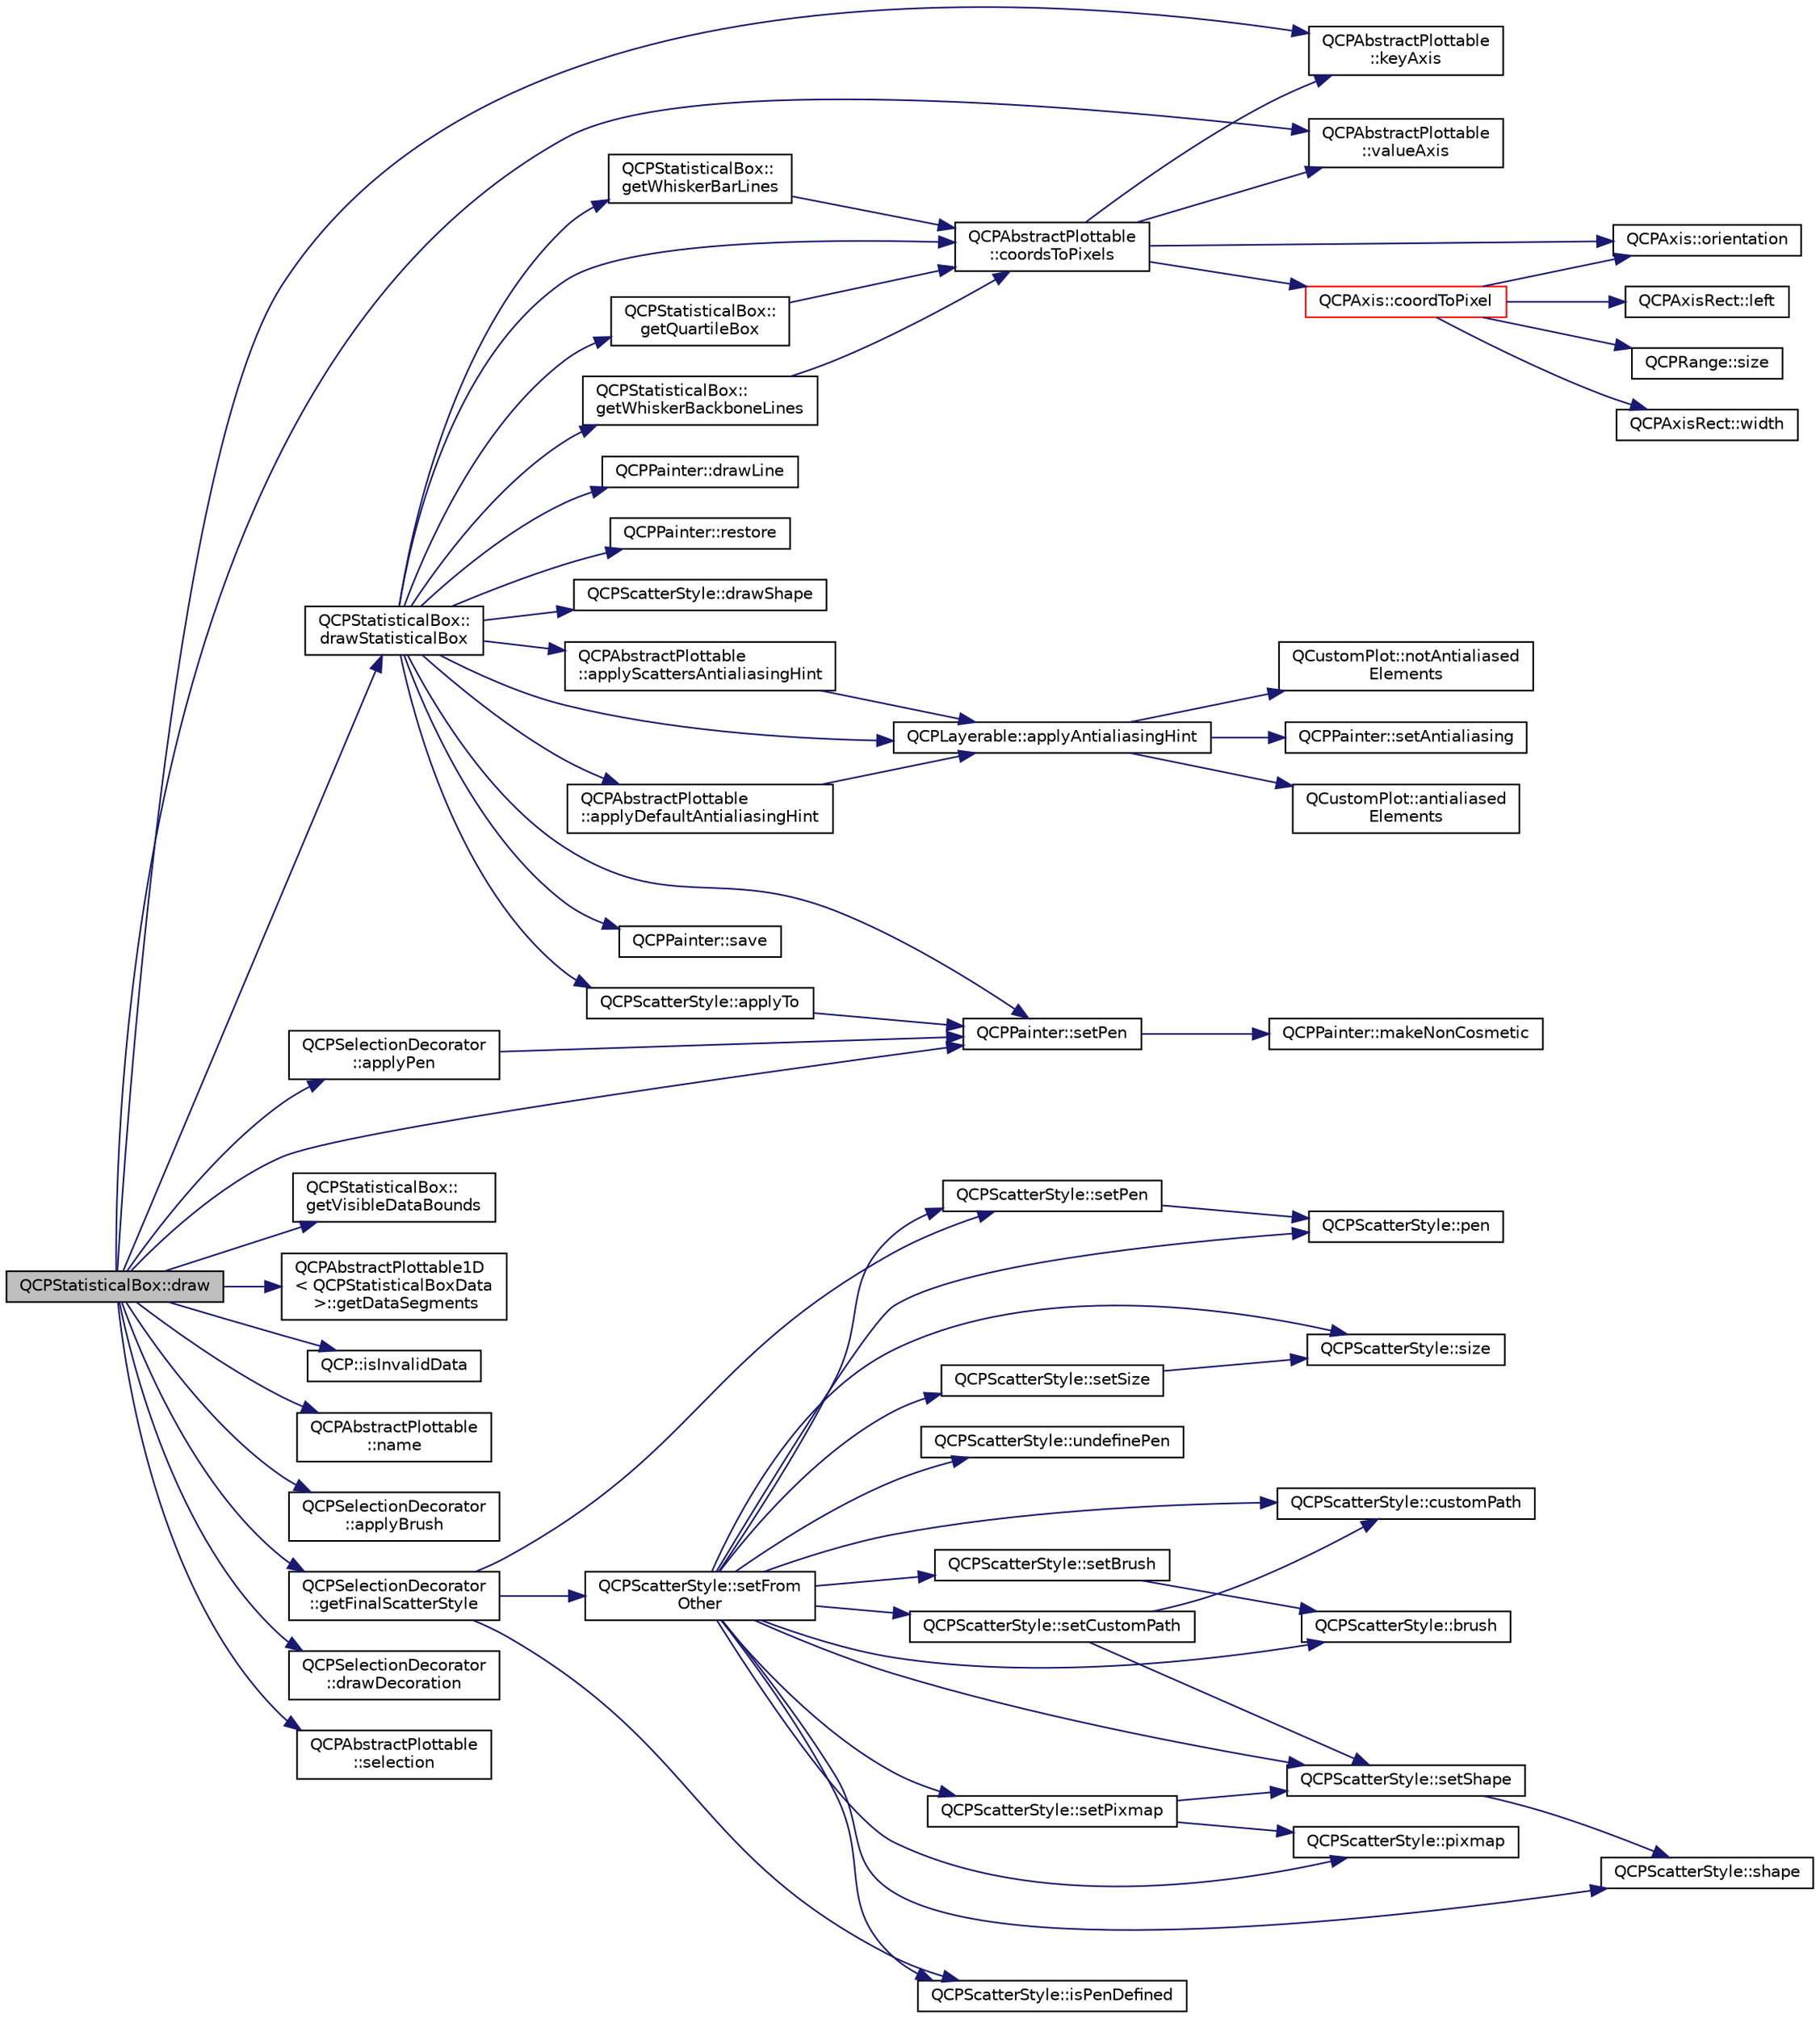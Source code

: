 digraph "QCPStatisticalBox::draw"
{
  edge [fontname="Helvetica",fontsize="10",labelfontname="Helvetica",labelfontsize="10"];
  node [fontname="Helvetica",fontsize="10",shape=record];
  rankdir="LR";
  Node14 [label="QCPStatisticalBox::draw",height=0.2,width=0.4,color="black", fillcolor="grey75", style="filled", fontcolor="black"];
  Node14 -> Node15 [color="midnightblue",fontsize="10",style="solid",fontname="Helvetica"];
  Node15 [label="QCPAbstractPlottable\l::keyAxis",height=0.2,width=0.4,color="black", fillcolor="white", style="filled",URL="$class_q_c_p_abstract_plottable.html#a2cdd6f0dd5e9a979037f86b4000d9cfe"];
  Node14 -> Node16 [color="midnightblue",fontsize="10",style="solid",fontname="Helvetica"];
  Node16 [label="QCPAbstractPlottable\l::valueAxis",height=0.2,width=0.4,color="black", fillcolor="white", style="filled",URL="$class_q_c_p_abstract_plottable.html#af47809a644a68ffd955fb30b01fb4f2f"];
  Node14 -> Node17 [color="midnightblue",fontsize="10",style="solid",fontname="Helvetica"];
  Node17 [label="QCPStatisticalBox::\lgetVisibleDataBounds",height=0.2,width=0.4,color="black", fillcolor="white", style="filled",URL="$class_q_c_p_statistical_box.html#a1c24e86384a4aced91d5216fce86b175"];
  Node14 -> Node18 [color="midnightblue",fontsize="10",style="solid",fontname="Helvetica"];
  Node18 [label="QCPAbstractPlottable1D\l\< QCPStatisticalBoxData\l \>::getDataSegments",height=0.2,width=0.4,color="black", fillcolor="white", style="filled",URL="$class_q_c_p_abstract_plottable1_d.html#ae890e62ce403c54f575c73b9529f1af8"];
  Node14 -> Node19 [color="midnightblue",fontsize="10",style="solid",fontname="Helvetica"];
  Node19 [label="QCP::isInvalidData",height=0.2,width=0.4,color="black", fillcolor="white", style="filled",URL="$namespace_q_c_p.html#a07ab701c05329089f933b9cae2638a63"];
  Node14 -> Node20 [color="midnightblue",fontsize="10",style="solid",fontname="Helvetica"];
  Node20 [label="QCPAbstractPlottable\l::name",height=0.2,width=0.4,color="black", fillcolor="white", style="filled",URL="$class_q_c_p_abstract_plottable.html#a52c226eefcb1920240eeabae574d28c0"];
  Node14 -> Node21 [color="midnightblue",fontsize="10",style="solid",fontname="Helvetica"];
  Node21 [label="QCPSelectionDecorator\l::applyPen",height=0.2,width=0.4,color="black", fillcolor="white", style="filled",URL="$class_q_c_p_selection_decorator.html#a75098893f7d08660ea449206810679d7"];
  Node21 -> Node22 [color="midnightblue",fontsize="10",style="solid",fontname="Helvetica"];
  Node22 [label="QCPPainter::setPen",height=0.2,width=0.4,color="black", fillcolor="white", style="filled",URL="$class_q_c_p_painter.html#af9c7a4cd1791403901f8c5b82a150195"];
  Node22 -> Node23 [color="midnightblue",fontsize="10",style="solid",fontname="Helvetica"];
  Node23 [label="QCPPainter::makeNonCosmetic",height=0.2,width=0.4,color="black", fillcolor="white", style="filled",URL="$class_q_c_p_painter.html#a7e63fbcf47e35c6f2ecd11b8fef7c7d8"];
  Node14 -> Node24 [color="midnightblue",fontsize="10",style="solid",fontname="Helvetica"];
  Node24 [label="QCPSelectionDecorator\l::applyBrush",height=0.2,width=0.4,color="black", fillcolor="white", style="filled",URL="$class_q_c_p_selection_decorator.html#a225544527d51b49546b70d0e6d655a34"];
  Node14 -> Node22 [color="midnightblue",fontsize="10",style="solid",fontname="Helvetica"];
  Node14 -> Node25 [color="midnightblue",fontsize="10",style="solid",fontname="Helvetica"];
  Node25 [label="QCPSelectionDecorator\l::getFinalScatterStyle",height=0.2,width=0.4,color="black", fillcolor="white", style="filled",URL="$class_q_c_p_selection_decorator.html#a1277b373248896bc70e8cc1de96da9fa"];
  Node25 -> Node26 [color="midnightblue",fontsize="10",style="solid",fontname="Helvetica"];
  Node26 [label="QCPScatterStyle::setFrom\lOther",height=0.2,width=0.4,color="black", fillcolor="white", style="filled",URL="$class_q_c_p_scatter_style.html#a7d59ba8864914f765817841089e436f1"];
  Node26 -> Node27 [color="midnightblue",fontsize="10",style="solid",fontname="Helvetica"];
  Node27 [label="QCPScatterStyle::setPen",height=0.2,width=0.4,color="black", fillcolor="white", style="filled",URL="$class_q_c_p_scatter_style.html#a761f1f229cc0ca4703e1e2b89f6dd1ba"];
  Node27 -> Node28 [color="midnightblue",fontsize="10",style="solid",fontname="Helvetica"];
  Node28 [label="QCPScatterStyle::pen",height=0.2,width=0.4,color="black", fillcolor="white", style="filled",URL="$class_q_c_p_scatter_style.html#acdd6313d16e69d3810e9d1f48dd9e4bb"];
  Node26 -> Node28 [color="midnightblue",fontsize="10",style="solid",fontname="Helvetica"];
  Node26 -> Node29 [color="midnightblue",fontsize="10",style="solid",fontname="Helvetica"];
  Node29 [label="QCPScatterStyle::isPenDefined",height=0.2,width=0.4,color="black", fillcolor="white", style="filled",URL="$class_q_c_p_scatter_style.html#a47077eb6450fe9a788f833e4ec1b1d5a"];
  Node26 -> Node30 [color="midnightblue",fontsize="10",style="solid",fontname="Helvetica"];
  Node30 [label="QCPScatterStyle::undefinePen",height=0.2,width=0.4,color="black", fillcolor="white", style="filled",URL="$class_q_c_p_scatter_style.html#acabc2a8c83d650b946f50c3166b6c35e"];
  Node26 -> Node31 [color="midnightblue",fontsize="10",style="solid",fontname="Helvetica"];
  Node31 [label="QCPScatterStyle::setBrush",height=0.2,width=0.4,color="black", fillcolor="white", style="filled",URL="$class_q_c_p_scatter_style.html#a74d692aaeb8d4b36d6f7d510e44264b1"];
  Node31 -> Node32 [color="midnightblue",fontsize="10",style="solid",fontname="Helvetica"];
  Node32 [label="QCPScatterStyle::brush",height=0.2,width=0.4,color="black", fillcolor="white", style="filled",URL="$class_q_c_p_scatter_style.html#adc4f66aed84f1d7a3a5aabf4f48f31a6"];
  Node26 -> Node32 [color="midnightblue",fontsize="10",style="solid",fontname="Helvetica"];
  Node26 -> Node33 [color="midnightblue",fontsize="10",style="solid",fontname="Helvetica"];
  Node33 [label="QCPScatterStyle::setSize",height=0.2,width=0.4,color="black", fillcolor="white", style="filled",URL="$class_q_c_p_scatter_style.html#aaefdd031052892c4136129db68596e0f"];
  Node33 -> Node34 [color="midnightblue",fontsize="10",style="solid",fontname="Helvetica"];
  Node34 [label="QCPScatterStyle::size",height=0.2,width=0.4,color="black", fillcolor="white", style="filled",URL="$class_q_c_p_scatter_style.html#a0e94526d9165d9f50e262102bdd71a47"];
  Node26 -> Node34 [color="midnightblue",fontsize="10",style="solid",fontname="Helvetica"];
  Node26 -> Node35 [color="midnightblue",fontsize="10",style="solid",fontname="Helvetica"];
  Node35 [label="QCPScatterStyle::setShape",height=0.2,width=0.4,color="black", fillcolor="white", style="filled",URL="$class_q_c_p_scatter_style.html#a7c641c4d4c6d29cb705d3887cfce91c1"];
  Node35 -> Node36 [color="midnightblue",fontsize="10",style="solid",fontname="Helvetica"];
  Node36 [label="QCPScatterStyle::shape",height=0.2,width=0.4,color="black", fillcolor="white", style="filled",URL="$class_q_c_p_scatter_style.html#af04cad55bd7f58a96da4fc6bc46a0a1e"];
  Node26 -> Node36 [color="midnightblue",fontsize="10",style="solid",fontname="Helvetica"];
  Node26 -> Node37 [color="midnightblue",fontsize="10",style="solid",fontname="Helvetica"];
  Node37 [label="QCPScatterStyle::setPixmap",height=0.2,width=0.4,color="black", fillcolor="white", style="filled",URL="$class_q_c_p_scatter_style.html#a5fb611d46acfac520d7b89a1c71d9246"];
  Node37 -> Node35 [color="midnightblue",fontsize="10",style="solid",fontname="Helvetica"];
  Node37 -> Node38 [color="midnightblue",fontsize="10",style="solid",fontname="Helvetica"];
  Node38 [label="QCPScatterStyle::pixmap",height=0.2,width=0.4,color="black", fillcolor="white", style="filled",URL="$class_q_c_p_scatter_style.html#a9b2d1a2ec0aac0c74f7582d14050e93a"];
  Node26 -> Node38 [color="midnightblue",fontsize="10",style="solid",fontname="Helvetica"];
  Node26 -> Node39 [color="midnightblue",fontsize="10",style="solid",fontname="Helvetica"];
  Node39 [label="QCPScatterStyle::setCustomPath",height=0.2,width=0.4,color="black", fillcolor="white", style="filled",URL="$class_q_c_p_scatter_style.html#a96a3e949f90b2afe5677ca9412a12a1e"];
  Node39 -> Node35 [color="midnightblue",fontsize="10",style="solid",fontname="Helvetica"];
  Node39 -> Node40 [color="midnightblue",fontsize="10",style="solid",fontname="Helvetica"];
  Node40 [label="QCPScatterStyle::customPath",height=0.2,width=0.4,color="black", fillcolor="white", style="filled",URL="$class_q_c_p_scatter_style.html#aef1fac84c9830fd97f2a8568e605e372"];
  Node26 -> Node40 [color="midnightblue",fontsize="10",style="solid",fontname="Helvetica"];
  Node25 -> Node29 [color="midnightblue",fontsize="10",style="solid",fontname="Helvetica"];
  Node25 -> Node27 [color="midnightblue",fontsize="10",style="solid",fontname="Helvetica"];
  Node14 -> Node41 [color="midnightblue",fontsize="10",style="solid",fontname="Helvetica"];
  Node41 [label="QCPStatisticalBox::\ldrawStatisticalBox",height=0.2,width=0.4,color="black", fillcolor="white", style="filled",URL="$class_q_c_p_statistical_box.html#a02dc6b561be8203d460d7263da74b8a9"];
  Node41 -> Node42 [color="midnightblue",fontsize="10",style="solid",fontname="Helvetica"];
  Node42 [label="QCPAbstractPlottable\l::applyDefaultAntialiasingHint",height=0.2,width=0.4,color="black", fillcolor="white", style="filled",URL="$class_q_c_p_abstract_plottable.html#ac032077fb0db93d6faa3273d02363398"];
  Node42 -> Node43 [color="midnightblue",fontsize="10",style="solid",fontname="Helvetica"];
  Node43 [label="QCPLayerable::applyAntialiasingHint",height=0.2,width=0.4,color="black", fillcolor="white", style="filled",URL="$class_q_c_p_layerable.html#acb663e375d2d36dc5c55021ee5a2119b"];
  Node43 -> Node44 [color="midnightblue",fontsize="10",style="solid",fontname="Helvetica"];
  Node44 [label="QCustomPlot::notAntialiased\lElements",height=0.2,width=0.4,color="black", fillcolor="white", style="filled",URL="$class_q_custom_plot.html#a75571bc5b2167e83def132fc993091b3"];
  Node43 -> Node45 [color="midnightblue",fontsize="10",style="solid",fontname="Helvetica"];
  Node45 [label="QCPPainter::setAntialiasing",height=0.2,width=0.4,color="black", fillcolor="white", style="filled",URL="$class_q_c_p_painter.html#aaba1deb9188244d9ea65b035112b4d05"];
  Node43 -> Node46 [color="midnightblue",fontsize="10",style="solid",fontname="Helvetica"];
  Node46 [label="QCustomPlot::antialiased\lElements",height=0.2,width=0.4,color="black", fillcolor="white", style="filled",URL="$class_q_custom_plot.html#a631762eb183aceecee73d30e108641ee"];
  Node41 -> Node47 [color="midnightblue",fontsize="10",style="solid",fontname="Helvetica"];
  Node47 [label="QCPStatisticalBox::\lgetQuartileBox",height=0.2,width=0.4,color="black", fillcolor="white", style="filled",URL="$class_q_c_p_statistical_box.html#aa44482bf991ceca74602294dd9977243"];
  Node47 -> Node48 [color="midnightblue",fontsize="10",style="solid",fontname="Helvetica"];
  Node48 [label="QCPAbstractPlottable\l::coordsToPixels",height=0.2,width=0.4,color="black", fillcolor="white", style="filled",URL="$class_q_c_p_abstract_plottable.html#a7ad84a36472441cf1f555c5683d0da93"];
  Node48 -> Node15 [color="midnightblue",fontsize="10",style="solid",fontname="Helvetica"];
  Node48 -> Node16 [color="midnightblue",fontsize="10",style="solid",fontname="Helvetica"];
  Node48 -> Node49 [color="midnightblue",fontsize="10",style="solid",fontname="Helvetica"];
  Node49 [label="QCPAxis::orientation",height=0.2,width=0.4,color="black", fillcolor="white", style="filled",URL="$class_q_c_p_axis.html#ab988ef4538e2655bb77bd138189cd42e"];
  Node48 -> Node50 [color="midnightblue",fontsize="10",style="solid",fontname="Helvetica"];
  Node50 [label="QCPAxis::coordToPixel",height=0.2,width=0.4,color="red", fillcolor="white", style="filled",URL="$class_q_c_p_axis.html#af15d1b3a7f7e9b53d759d3ccff1fe4b4"];
  Node50 -> Node49 [color="midnightblue",fontsize="10",style="solid",fontname="Helvetica"];
  Node50 -> Node51 [color="midnightblue",fontsize="10",style="solid",fontname="Helvetica"];
  Node51 [label="QCPRange::size",height=0.2,width=0.4,color="black", fillcolor="white", style="filled",URL="$class_q_c_p_range.html#a62326e7cc4316b96df6a60813230e63f"];
  Node50 -> Node52 [color="midnightblue",fontsize="10",style="solid",fontname="Helvetica"];
  Node52 [label="QCPAxisRect::width",height=0.2,width=0.4,color="black", fillcolor="white", style="filled",URL="$class_q_c_p_axis_rect.html#a204645398a4f9d0b0189385c7c2cfb91"];
  Node50 -> Node53 [color="midnightblue",fontsize="10",style="solid",fontname="Helvetica"];
  Node53 [label="QCPAxisRect::left",height=0.2,width=0.4,color="black", fillcolor="white", style="filled",URL="$class_q_c_p_axis_rect.html#afb4a3de02046b20b9310bdb8fca781c3"];
  Node41 -> Node58 [color="midnightblue",fontsize="10",style="solid",fontname="Helvetica"];
  Node58 [label="QCPPainter::save",height=0.2,width=0.4,color="black", fillcolor="white", style="filled",URL="$class_q_c_p_painter.html#a8fd6821ee6fecbfa04444c9062912abd"];
  Node41 -> Node22 [color="midnightblue",fontsize="10",style="solid",fontname="Helvetica"];
  Node41 -> Node59 [color="midnightblue",fontsize="10",style="solid",fontname="Helvetica"];
  Node59 [label="QCPPainter::drawLine",height=0.2,width=0.4,color="black", fillcolor="white", style="filled",URL="$class_q_c_p_painter.html#a0b4b1b9bd495e182c731774dc800e6e0"];
  Node41 -> Node48 [color="midnightblue",fontsize="10",style="solid",fontname="Helvetica"];
  Node41 -> Node60 [color="midnightblue",fontsize="10",style="solid",fontname="Helvetica"];
  Node60 [label="QCPPainter::restore",height=0.2,width=0.4,color="black", fillcolor="white", style="filled",URL="$class_q_c_p_painter.html#a64908e6298d5bbd83457dc987cc3a022"];
  Node41 -> Node43 [color="midnightblue",fontsize="10",style="solid",fontname="Helvetica"];
  Node41 -> Node61 [color="midnightblue",fontsize="10",style="solid",fontname="Helvetica"];
  Node61 [label="QCPStatisticalBox::\lgetWhiskerBackboneLines",height=0.2,width=0.4,color="black", fillcolor="white", style="filled",URL="$class_q_c_p_statistical_box.html#a233c28f8c2464ed104a4d580eedd4c64"];
  Node61 -> Node48 [color="midnightblue",fontsize="10",style="solid",fontname="Helvetica"];
  Node41 -> Node62 [color="midnightblue",fontsize="10",style="solid",fontname="Helvetica"];
  Node62 [label="QCPStatisticalBox::\lgetWhiskerBarLines",height=0.2,width=0.4,color="black", fillcolor="white", style="filled",URL="$class_q_c_p_statistical_box.html#af478f6e8a5e9ca2f1bbac10a6b73319a"];
  Node62 -> Node48 [color="midnightblue",fontsize="10",style="solid",fontname="Helvetica"];
  Node41 -> Node63 [color="midnightblue",fontsize="10",style="solid",fontname="Helvetica"];
  Node63 [label="QCPAbstractPlottable\l::applyScattersAntialiasingHint",height=0.2,width=0.4,color="black", fillcolor="white", style="filled",URL="$class_q_c_p_abstract_plottable.html#ac95f26b15a1e5d9c7bd2c0a46d760fc9"];
  Node63 -> Node43 [color="midnightblue",fontsize="10",style="solid",fontname="Helvetica"];
  Node41 -> Node64 [color="midnightblue",fontsize="10",style="solid",fontname="Helvetica"];
  Node64 [label="QCPScatterStyle::applyTo",height=0.2,width=0.4,color="black", fillcolor="white", style="filled",URL="$class_q_c_p_scatter_style.html#afd8044ece445300499ca0dc164821e0f"];
  Node64 -> Node22 [color="midnightblue",fontsize="10",style="solid",fontname="Helvetica"];
  Node41 -> Node65 [color="midnightblue",fontsize="10",style="solid",fontname="Helvetica"];
  Node65 [label="QCPScatterStyle::drawShape",height=0.2,width=0.4,color="black", fillcolor="white", style="filled",URL="$class_q_c_p_scatter_style.html#a89b5105e6027bfcbfeefed9d201b607c"];
  Node14 -> Node66 [color="midnightblue",fontsize="10",style="solid",fontname="Helvetica"];
  Node66 [label="QCPSelectionDecorator\l::drawDecoration",height=0.2,width=0.4,color="black", fillcolor="white", style="filled",URL="$class_q_c_p_selection_decorator.html#a4f8eb49e277063845391e803ae23054a"];
  Node14 -> Node67 [color="midnightblue",fontsize="10",style="solid",fontname="Helvetica"];
  Node67 [label="QCPAbstractPlottable\l::selection",height=0.2,width=0.4,color="black", fillcolor="white", style="filled",URL="$class_q_c_p_abstract_plottable.html#a040bf09f41d456284cfd39cc37aa068f"];
}
